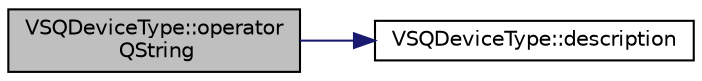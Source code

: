 digraph "VSQDeviceType::operator QString"
{
 // LATEX_PDF_SIZE
  edge [fontname="Helvetica",fontsize="10",labelfontname="Helvetica",labelfontsize="10"];
  node [fontname="Helvetica",fontsize="10",shape=record];
  rankdir="LR";
  Node1 [label="VSQDeviceType::operator\l QString",height=0.2,width=0.4,color="black", fillcolor="grey75", style="filled", fontcolor="black",tooltip="Get device type text description."];
  Node1 -> Node2 [color="midnightblue",fontsize="10",style="solid",fontname="Helvetica"];
  Node2 [label="VSQDeviceType::description",height=0.2,width=0.4,color="black", fillcolor="white", style="filled",URL="$class_v_s_q_device_type.html#a1e5af82ab64da9782546b515bcc63ef8",tooltip="Describe device type."];
}
